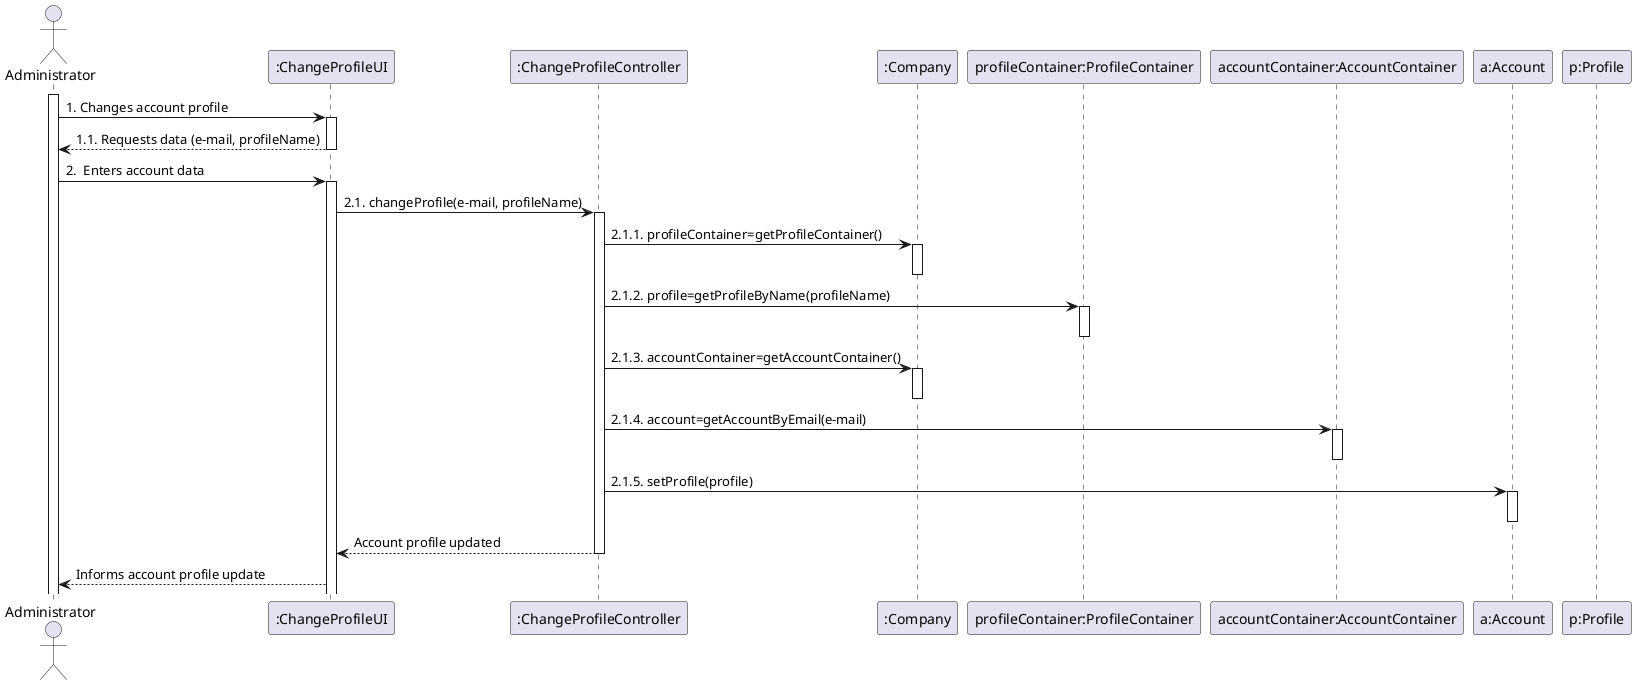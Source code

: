 @startuml


actor Administrator
participant ":ChangeProfileUI" as ui
participant ":ChangeProfileController" as controller
participant ":Company" as company
participant "profileContainer:ProfileContainer" as pcontainer
participant "accountContainer:AccountContainer" as acontainer
participant "a:Account" as account
participant "p:Profile" as pprofile

activate Administrator
Administrator -> ui: 1. Changes account profile
activate ui
Administrator <-- ui: 1.1. Requests data (e-mail, profileName)
deactivate ui
Administrator -> ui: 2.  Enters account data
activate ui
ui -> controller: 2.1. changeProfile(e-mail, profileName)
activate controller
controller -> company: 2.1.1. profileContainer=getProfileContainer()
activate company
deactivate company
controller -> pcontainer: 2.1.2. profile=getProfileByName(profileName)
activate pcontainer
deactivate pcontainer
controller-> company: 2.1.3. accountContainer=getAccountContainer()
activate company
deactivate company
controller -> acontainer: 2.1.4. account=getAccountByEmail(e-mail)
activate acontainer
deactivate acontainer
controller -> account: 2.1.5. setProfile(profile)
activate account
deactivate account
controller --> ui: Account profile updated
deactivate controller
ui --> Administrator: Informs account profile update

@enduml